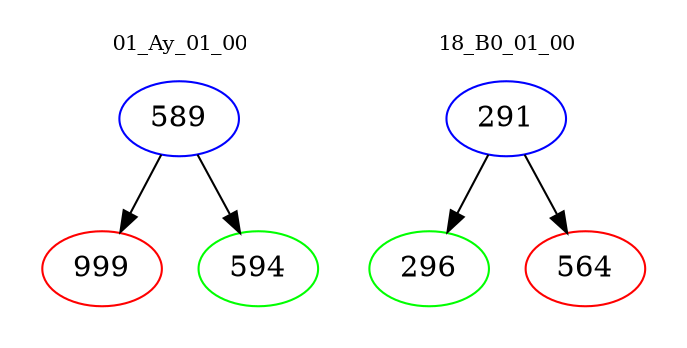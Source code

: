 digraph{
subgraph cluster_0 {
color = white
label = "01_Ay_01_00";
fontsize=10;
T0_589 [label="589", color="blue"]
T0_589 -> T0_999 [color="black"]
T0_999 [label="999", color="red"]
T0_589 -> T0_594 [color="black"]
T0_594 [label="594", color="green"]
}
subgraph cluster_1 {
color = white
label = "18_B0_01_00";
fontsize=10;
T1_291 [label="291", color="blue"]
T1_291 -> T1_296 [color="black"]
T1_296 [label="296", color="green"]
T1_291 -> T1_564 [color="black"]
T1_564 [label="564", color="red"]
}
}

